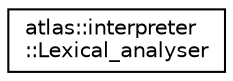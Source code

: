 digraph "Graphical Class Hierarchy"
{
  edge [fontname="Helvetica",fontsize="10",labelfontname="Helvetica",labelfontsize="10"];
  node [fontname="Helvetica",fontsize="10",shape=record];
  rankdir="LR";
  Node1 [label="atlas::interpreter\l::Lexical_analyser",height=0.2,width=0.4,color="black", fillcolor="white", style="filled",URL="$classatlas_1_1interpreter_1_1Lexical__analyser.html"];
}
